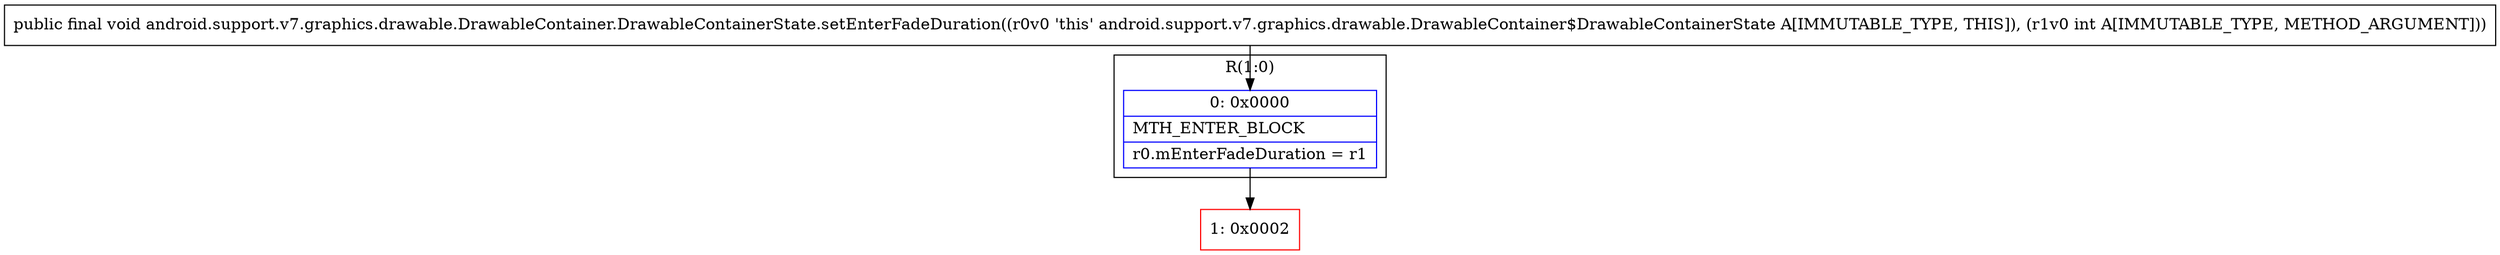 digraph "CFG forandroid.support.v7.graphics.drawable.DrawableContainer.DrawableContainerState.setEnterFadeDuration(I)V" {
subgraph cluster_Region_1122289811 {
label = "R(1:0)";
node [shape=record,color=blue];
Node_0 [shape=record,label="{0\:\ 0x0000|MTH_ENTER_BLOCK\l|r0.mEnterFadeDuration = r1\l}"];
}
Node_1 [shape=record,color=red,label="{1\:\ 0x0002}"];
MethodNode[shape=record,label="{public final void android.support.v7.graphics.drawable.DrawableContainer.DrawableContainerState.setEnterFadeDuration((r0v0 'this' android.support.v7.graphics.drawable.DrawableContainer$DrawableContainerState A[IMMUTABLE_TYPE, THIS]), (r1v0 int A[IMMUTABLE_TYPE, METHOD_ARGUMENT])) }"];
MethodNode -> Node_0;
Node_0 -> Node_1;
}


